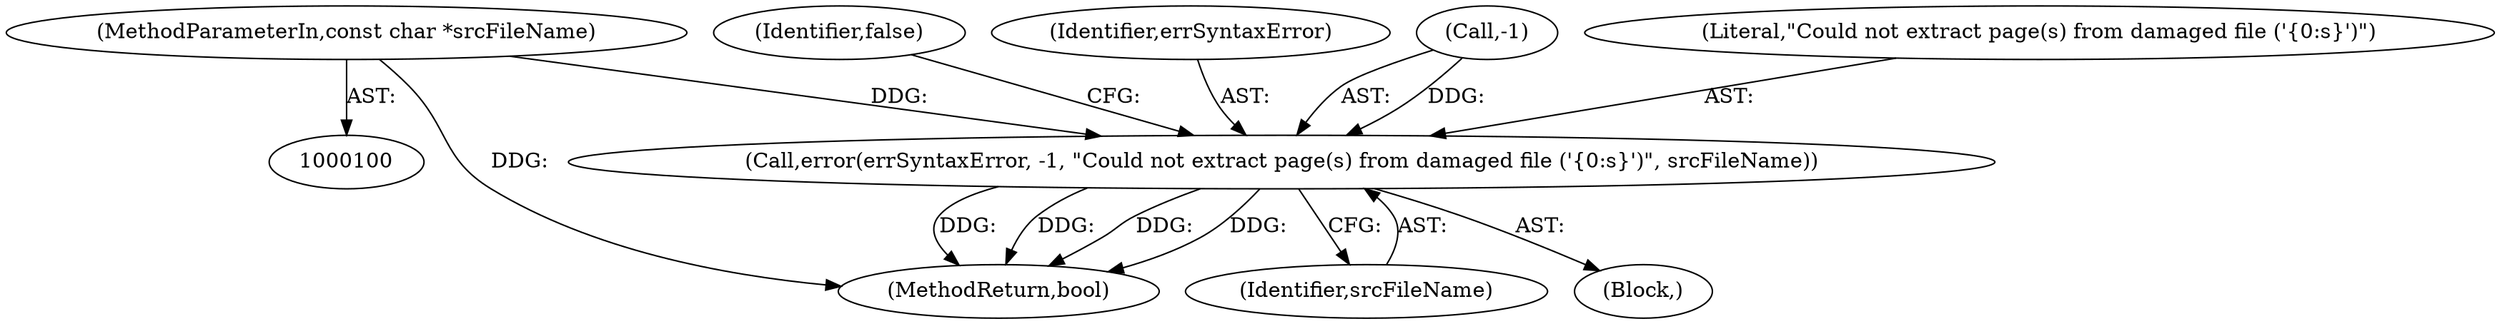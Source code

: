 digraph "0_poppler_b8682d868ddf7f741e93b791588af0932893f95c@pointer" {
"1000101" [label="(MethodParameterIn,const char *srcFileName)"];
"1000119" [label="(Call,error(errSyntaxError, -1, \"Could not extract page(s) from damaged file ('{0:s}')\", srcFileName))"];
"1000126" [label="(Identifier,false)"];
"1000118" [label="(Block,)"];
"1000120" [label="(Identifier,errSyntaxError)"];
"1000119" [label="(Call,error(errSyntaxError, -1, \"Could not extract page(s) from damaged file ('{0:s}')\", srcFileName))"];
"1000222" [label="(MethodReturn,bool)"];
"1000124" [label="(Identifier,srcFileName)"];
"1000121" [label="(Call,-1)"];
"1000123" [label="(Literal,\"Could not extract page(s) from damaged file ('{0:s}')\")"];
"1000101" [label="(MethodParameterIn,const char *srcFileName)"];
"1000101" -> "1000100"  [label="AST: "];
"1000101" -> "1000222"  [label="DDG: "];
"1000101" -> "1000119"  [label="DDG: "];
"1000119" -> "1000118"  [label="AST: "];
"1000119" -> "1000124"  [label="CFG: "];
"1000120" -> "1000119"  [label="AST: "];
"1000121" -> "1000119"  [label="AST: "];
"1000123" -> "1000119"  [label="AST: "];
"1000124" -> "1000119"  [label="AST: "];
"1000126" -> "1000119"  [label="CFG: "];
"1000119" -> "1000222"  [label="DDG: "];
"1000119" -> "1000222"  [label="DDG: "];
"1000119" -> "1000222"  [label="DDG: "];
"1000119" -> "1000222"  [label="DDG: "];
"1000121" -> "1000119"  [label="DDG: "];
}
